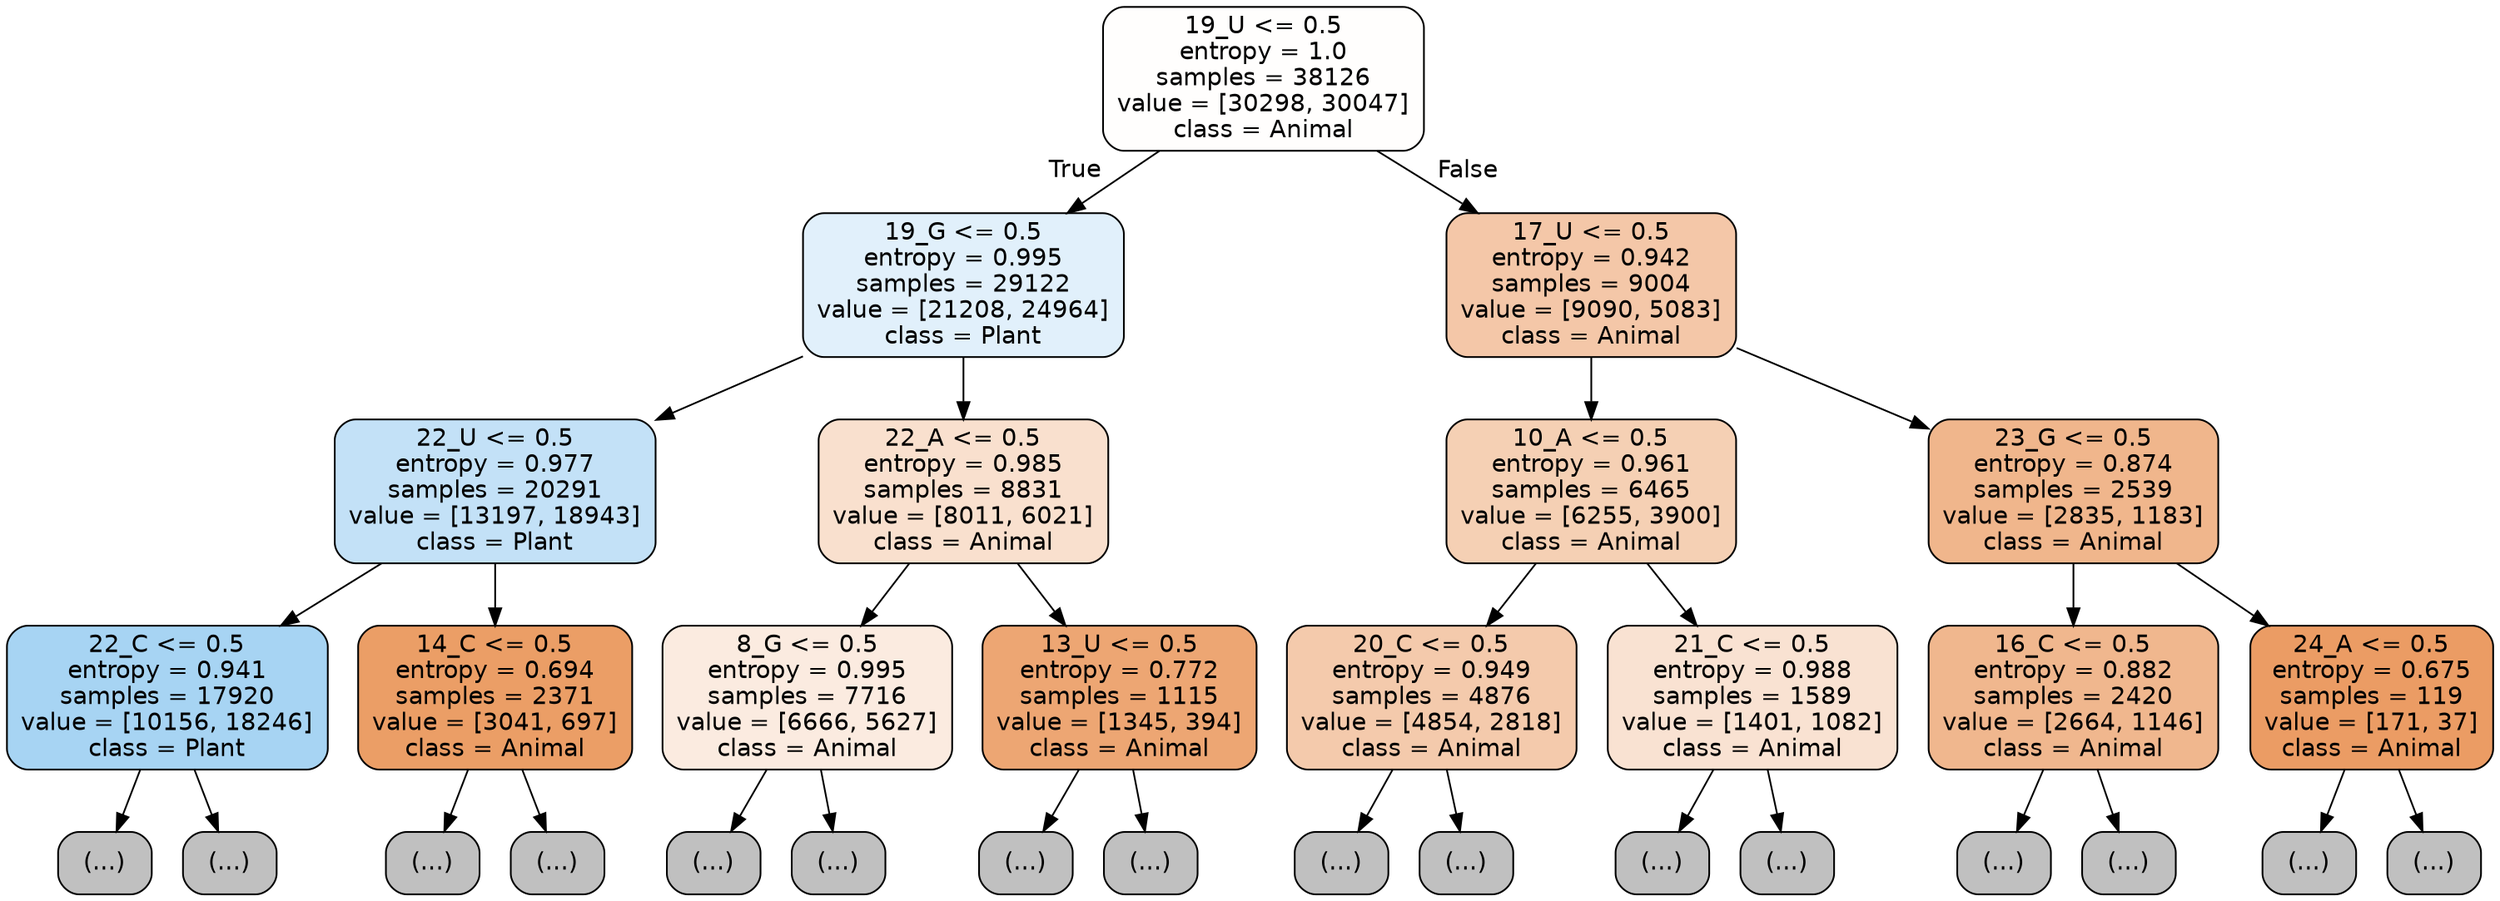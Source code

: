 digraph Tree {
node [shape=box, style="filled, rounded", color="black", fontname="helvetica"] ;
edge [fontname="helvetica"] ;
0 [label="19_U <= 0.5\nentropy = 1.0\nsamples = 38126\nvalue = [30298, 30047]\nclass = Animal", fillcolor="#fffefd"] ;
1 [label="19_G <= 0.5\nentropy = 0.995\nsamples = 29122\nvalue = [21208, 24964]\nclass = Plant", fillcolor="#e1f0fb"] ;
0 -> 1 [labeldistance=2.5, labelangle=45, headlabel="True"] ;
2 [label="22_U <= 0.5\nentropy = 0.977\nsamples = 20291\nvalue = [13197, 18943]\nclass = Plant", fillcolor="#c3e1f7"] ;
1 -> 2 ;
3 [label="22_C <= 0.5\nentropy = 0.941\nsamples = 17920\nvalue = [10156, 18246]\nclass = Plant", fillcolor="#a7d4f3"] ;
2 -> 3 ;
4 [label="(...)", fillcolor="#C0C0C0"] ;
3 -> 4 ;
6175 [label="(...)", fillcolor="#C0C0C0"] ;
3 -> 6175 ;
7060 [label="14_C <= 0.5\nentropy = 0.694\nsamples = 2371\nvalue = [3041, 697]\nclass = Animal", fillcolor="#eb9e66"] ;
2 -> 7060 ;
7061 [label="(...)", fillcolor="#C0C0C0"] ;
7060 -> 7061 ;
7842 [label="(...)", fillcolor="#C0C0C0"] ;
7060 -> 7842 ;
8085 [label="22_A <= 0.5\nentropy = 0.985\nsamples = 8831\nvalue = [8011, 6021]\nclass = Animal", fillcolor="#f9e0ce"] ;
1 -> 8085 ;
8086 [label="8_G <= 0.5\nentropy = 0.995\nsamples = 7716\nvalue = [6666, 5627]\nclass = Animal", fillcolor="#fbebe0"] ;
8085 -> 8086 ;
8087 [label="(...)", fillcolor="#C0C0C0"] ;
8086 -> 8087 ;
10848 [label="(...)", fillcolor="#C0C0C0"] ;
8086 -> 10848 ;
11915 [label="13_U <= 0.5\nentropy = 0.772\nsamples = 1115\nvalue = [1345, 394]\nclass = Animal", fillcolor="#eda673"] ;
8085 -> 11915 ;
11916 [label="(...)", fillcolor="#C0C0C0"] ;
11915 -> 11916 ;
12273 [label="(...)", fillcolor="#C0C0C0"] ;
11915 -> 12273 ;
12432 [label="17_U <= 0.5\nentropy = 0.942\nsamples = 9004\nvalue = [9090, 5083]\nclass = Animal", fillcolor="#f4c7a8"] ;
0 -> 12432 [labeldistance=2.5, labelangle=-45, headlabel="False"] ;
12433 [label="10_A <= 0.5\nentropy = 0.961\nsamples = 6465\nvalue = [6255, 3900]\nclass = Animal", fillcolor="#f5d0b4"] ;
12432 -> 12433 ;
12434 [label="20_C <= 0.5\nentropy = 0.949\nsamples = 4876\nvalue = [4854, 2818]\nclass = Animal", fillcolor="#f4caac"] ;
12433 -> 12434 ;
12435 [label="(...)", fillcolor="#C0C0C0"] ;
12434 -> 12435 ;
14250 [label="(...)", fillcolor="#C0C0C0"] ;
12434 -> 14250 ;
14843 [label="21_C <= 0.5\nentropy = 0.988\nsamples = 1589\nvalue = [1401, 1082]\nclass = Animal", fillcolor="#f9e2d2"] ;
12433 -> 14843 ;
14844 [label="(...)", fillcolor="#C0C0C0"] ;
14843 -> 14844 ;
15511 [label="(...)", fillcolor="#C0C0C0"] ;
14843 -> 15511 ;
15676 [label="23_G <= 0.5\nentropy = 0.874\nsamples = 2539\nvalue = [2835, 1183]\nclass = Animal", fillcolor="#f0b68c"] ;
12432 -> 15676 ;
15677 [label="16_C <= 0.5\nentropy = 0.882\nsamples = 2420\nvalue = [2664, 1146]\nclass = Animal", fillcolor="#f0b78e"] ;
15676 -> 15677 ;
15678 [label="(...)", fillcolor="#C0C0C0"] ;
15677 -> 15678 ;
16557 [label="(...)", fillcolor="#C0C0C0"] ;
15677 -> 16557 ;
16820 [label="24_A <= 0.5\nentropy = 0.675\nsamples = 119\nvalue = [171, 37]\nclass = Animal", fillcolor="#eb9c64"] ;
15676 -> 16820 ;
16821 [label="(...)", fillcolor="#C0C0C0"] ;
16820 -> 16821 ;
16862 [label="(...)", fillcolor="#C0C0C0"] ;
16820 -> 16862 ;
}